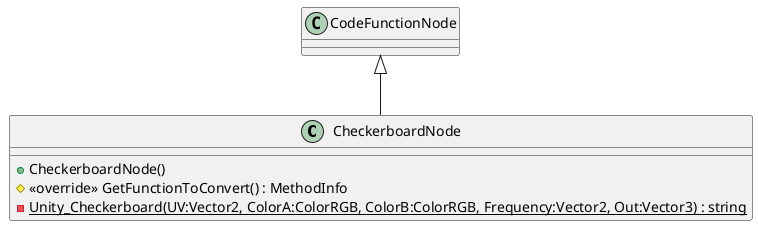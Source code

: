 @startuml
class CheckerboardNode {
    + CheckerboardNode()
    # <<override>> GetFunctionToConvert() : MethodInfo
    {static} - Unity_Checkerboard(UV:Vector2, ColorA:ColorRGB, ColorB:ColorRGB, Frequency:Vector2, Out:Vector3) : string
}
CodeFunctionNode <|-- CheckerboardNode
@enduml

